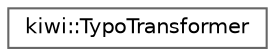 digraph "Graphical Class Hierarchy"
{
 // LATEX_PDF_SIZE
  bgcolor="transparent";
  edge [fontname=Helvetica,fontsize=10,labelfontname=Helvetica,labelfontsize=10];
  node [fontname=Helvetica,fontsize=10,shape=box,height=0.2,width=0.4];
  rankdir="LR";
  Node0 [id="Node000000",label="kiwi::TypoTransformer",height=0.2,width=0.4,color="grey40", fillcolor="white", style="filled",URL="$classkiwi_1_1TypoTransformer.html",tooltip="오타 교정에 사용되는 오타 생성기 정의자"];
}
